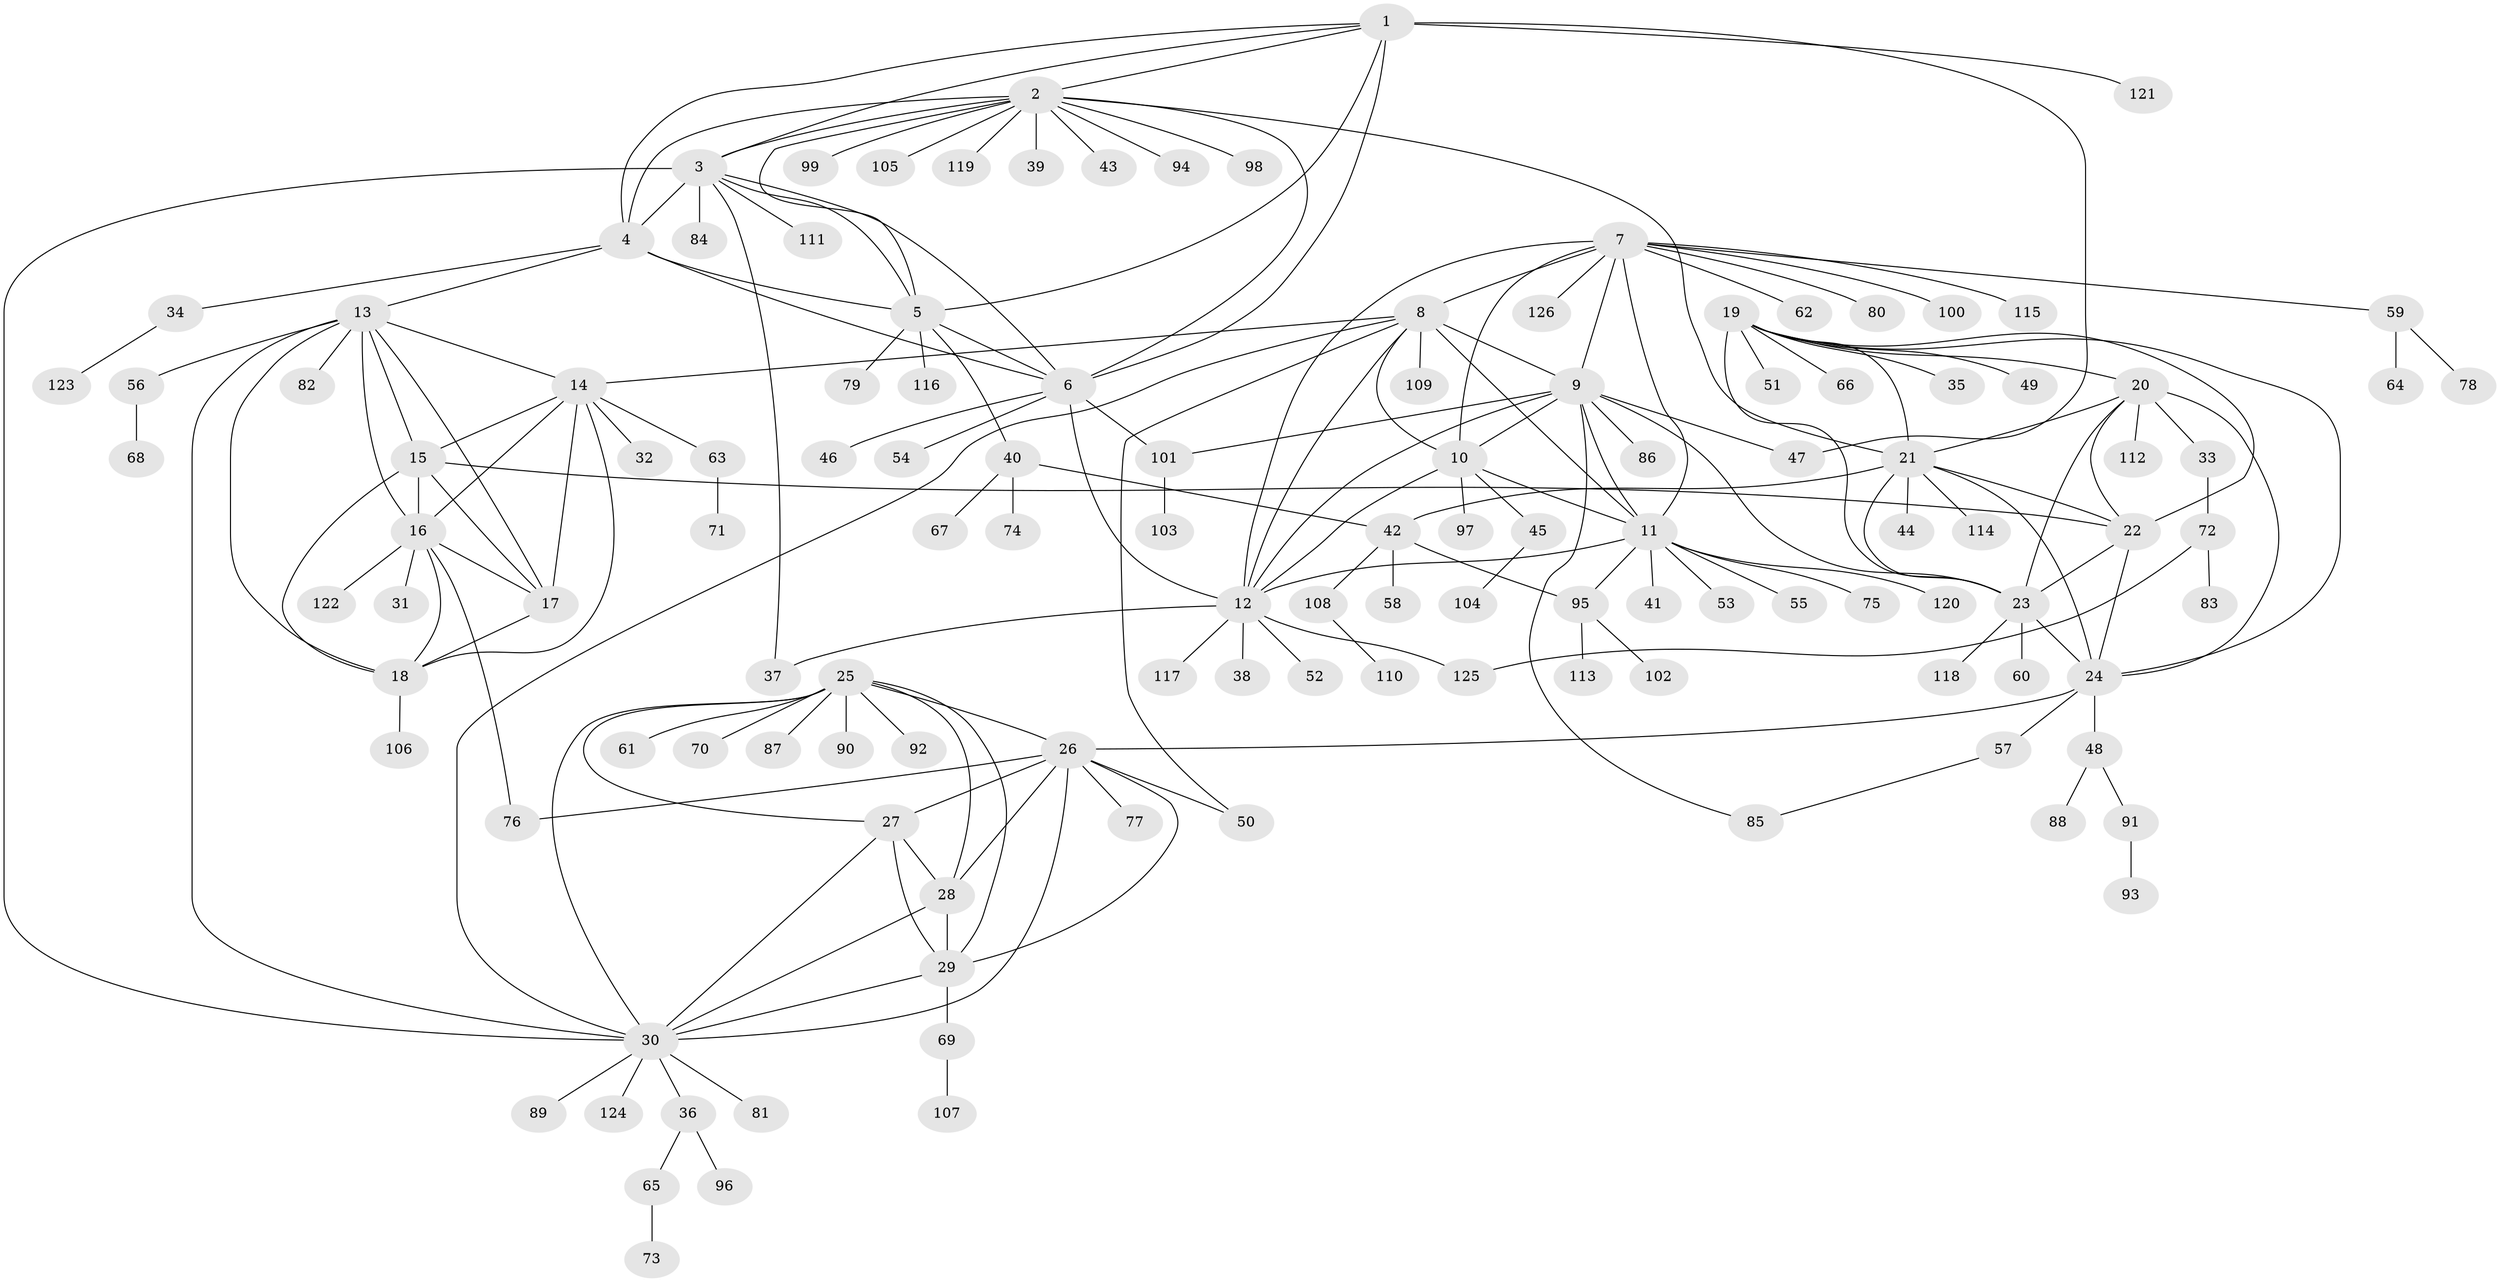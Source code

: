 // Generated by graph-tools (version 1.1) at 2025/50/03/09/25 03:50:34]
// undirected, 126 vertices, 190 edges
graph export_dot {
graph [start="1"]
  node [color=gray90,style=filled];
  1;
  2;
  3;
  4;
  5;
  6;
  7;
  8;
  9;
  10;
  11;
  12;
  13;
  14;
  15;
  16;
  17;
  18;
  19;
  20;
  21;
  22;
  23;
  24;
  25;
  26;
  27;
  28;
  29;
  30;
  31;
  32;
  33;
  34;
  35;
  36;
  37;
  38;
  39;
  40;
  41;
  42;
  43;
  44;
  45;
  46;
  47;
  48;
  49;
  50;
  51;
  52;
  53;
  54;
  55;
  56;
  57;
  58;
  59;
  60;
  61;
  62;
  63;
  64;
  65;
  66;
  67;
  68;
  69;
  70;
  71;
  72;
  73;
  74;
  75;
  76;
  77;
  78;
  79;
  80;
  81;
  82;
  83;
  84;
  85;
  86;
  87;
  88;
  89;
  90;
  91;
  92;
  93;
  94;
  95;
  96;
  97;
  98;
  99;
  100;
  101;
  102;
  103;
  104;
  105;
  106;
  107;
  108;
  109;
  110;
  111;
  112;
  113;
  114;
  115;
  116;
  117;
  118;
  119;
  120;
  121;
  122;
  123;
  124;
  125;
  126;
  1 -- 2;
  1 -- 3;
  1 -- 4;
  1 -- 5;
  1 -- 6;
  1 -- 47;
  1 -- 121;
  2 -- 3;
  2 -- 4;
  2 -- 5;
  2 -- 6;
  2 -- 21;
  2 -- 39;
  2 -- 43;
  2 -- 94;
  2 -- 98;
  2 -- 99;
  2 -- 105;
  2 -- 119;
  3 -- 4;
  3 -- 5;
  3 -- 6;
  3 -- 30;
  3 -- 37;
  3 -- 84;
  3 -- 111;
  4 -- 5;
  4 -- 6;
  4 -- 13;
  4 -- 34;
  5 -- 6;
  5 -- 40;
  5 -- 79;
  5 -- 116;
  6 -- 12;
  6 -- 46;
  6 -- 54;
  6 -- 101;
  7 -- 8;
  7 -- 9;
  7 -- 10;
  7 -- 11;
  7 -- 12;
  7 -- 59;
  7 -- 62;
  7 -- 80;
  7 -- 100;
  7 -- 115;
  7 -- 126;
  8 -- 9;
  8 -- 10;
  8 -- 11;
  8 -- 12;
  8 -- 14;
  8 -- 30;
  8 -- 50;
  8 -- 109;
  9 -- 10;
  9 -- 11;
  9 -- 12;
  9 -- 23;
  9 -- 47;
  9 -- 85;
  9 -- 86;
  9 -- 101;
  10 -- 11;
  10 -- 12;
  10 -- 45;
  10 -- 97;
  11 -- 12;
  11 -- 41;
  11 -- 53;
  11 -- 55;
  11 -- 75;
  11 -- 95;
  11 -- 120;
  12 -- 37;
  12 -- 38;
  12 -- 52;
  12 -- 117;
  12 -- 125;
  13 -- 14;
  13 -- 15;
  13 -- 16;
  13 -- 17;
  13 -- 18;
  13 -- 30;
  13 -- 56;
  13 -- 82;
  14 -- 15;
  14 -- 16;
  14 -- 17;
  14 -- 18;
  14 -- 32;
  14 -- 63;
  15 -- 16;
  15 -- 17;
  15 -- 18;
  15 -- 22;
  16 -- 17;
  16 -- 18;
  16 -- 31;
  16 -- 76;
  16 -- 122;
  17 -- 18;
  18 -- 106;
  19 -- 20;
  19 -- 21;
  19 -- 22;
  19 -- 23;
  19 -- 24;
  19 -- 35;
  19 -- 49;
  19 -- 51;
  19 -- 66;
  20 -- 21;
  20 -- 22;
  20 -- 23;
  20 -- 24;
  20 -- 33;
  20 -- 112;
  21 -- 22;
  21 -- 23;
  21 -- 24;
  21 -- 42;
  21 -- 44;
  21 -- 114;
  22 -- 23;
  22 -- 24;
  23 -- 24;
  23 -- 60;
  23 -- 118;
  24 -- 26;
  24 -- 48;
  24 -- 57;
  25 -- 26;
  25 -- 27;
  25 -- 28;
  25 -- 29;
  25 -- 30;
  25 -- 61;
  25 -- 70;
  25 -- 87;
  25 -- 90;
  25 -- 92;
  26 -- 27;
  26 -- 28;
  26 -- 29;
  26 -- 30;
  26 -- 50;
  26 -- 76;
  26 -- 77;
  27 -- 28;
  27 -- 29;
  27 -- 30;
  28 -- 29;
  28 -- 30;
  29 -- 30;
  29 -- 69;
  30 -- 36;
  30 -- 81;
  30 -- 89;
  30 -- 124;
  33 -- 72;
  34 -- 123;
  36 -- 65;
  36 -- 96;
  40 -- 42;
  40 -- 67;
  40 -- 74;
  42 -- 58;
  42 -- 95;
  42 -- 108;
  45 -- 104;
  48 -- 88;
  48 -- 91;
  56 -- 68;
  57 -- 85;
  59 -- 64;
  59 -- 78;
  63 -- 71;
  65 -- 73;
  69 -- 107;
  72 -- 83;
  72 -- 125;
  91 -- 93;
  95 -- 102;
  95 -- 113;
  101 -- 103;
  108 -- 110;
}
